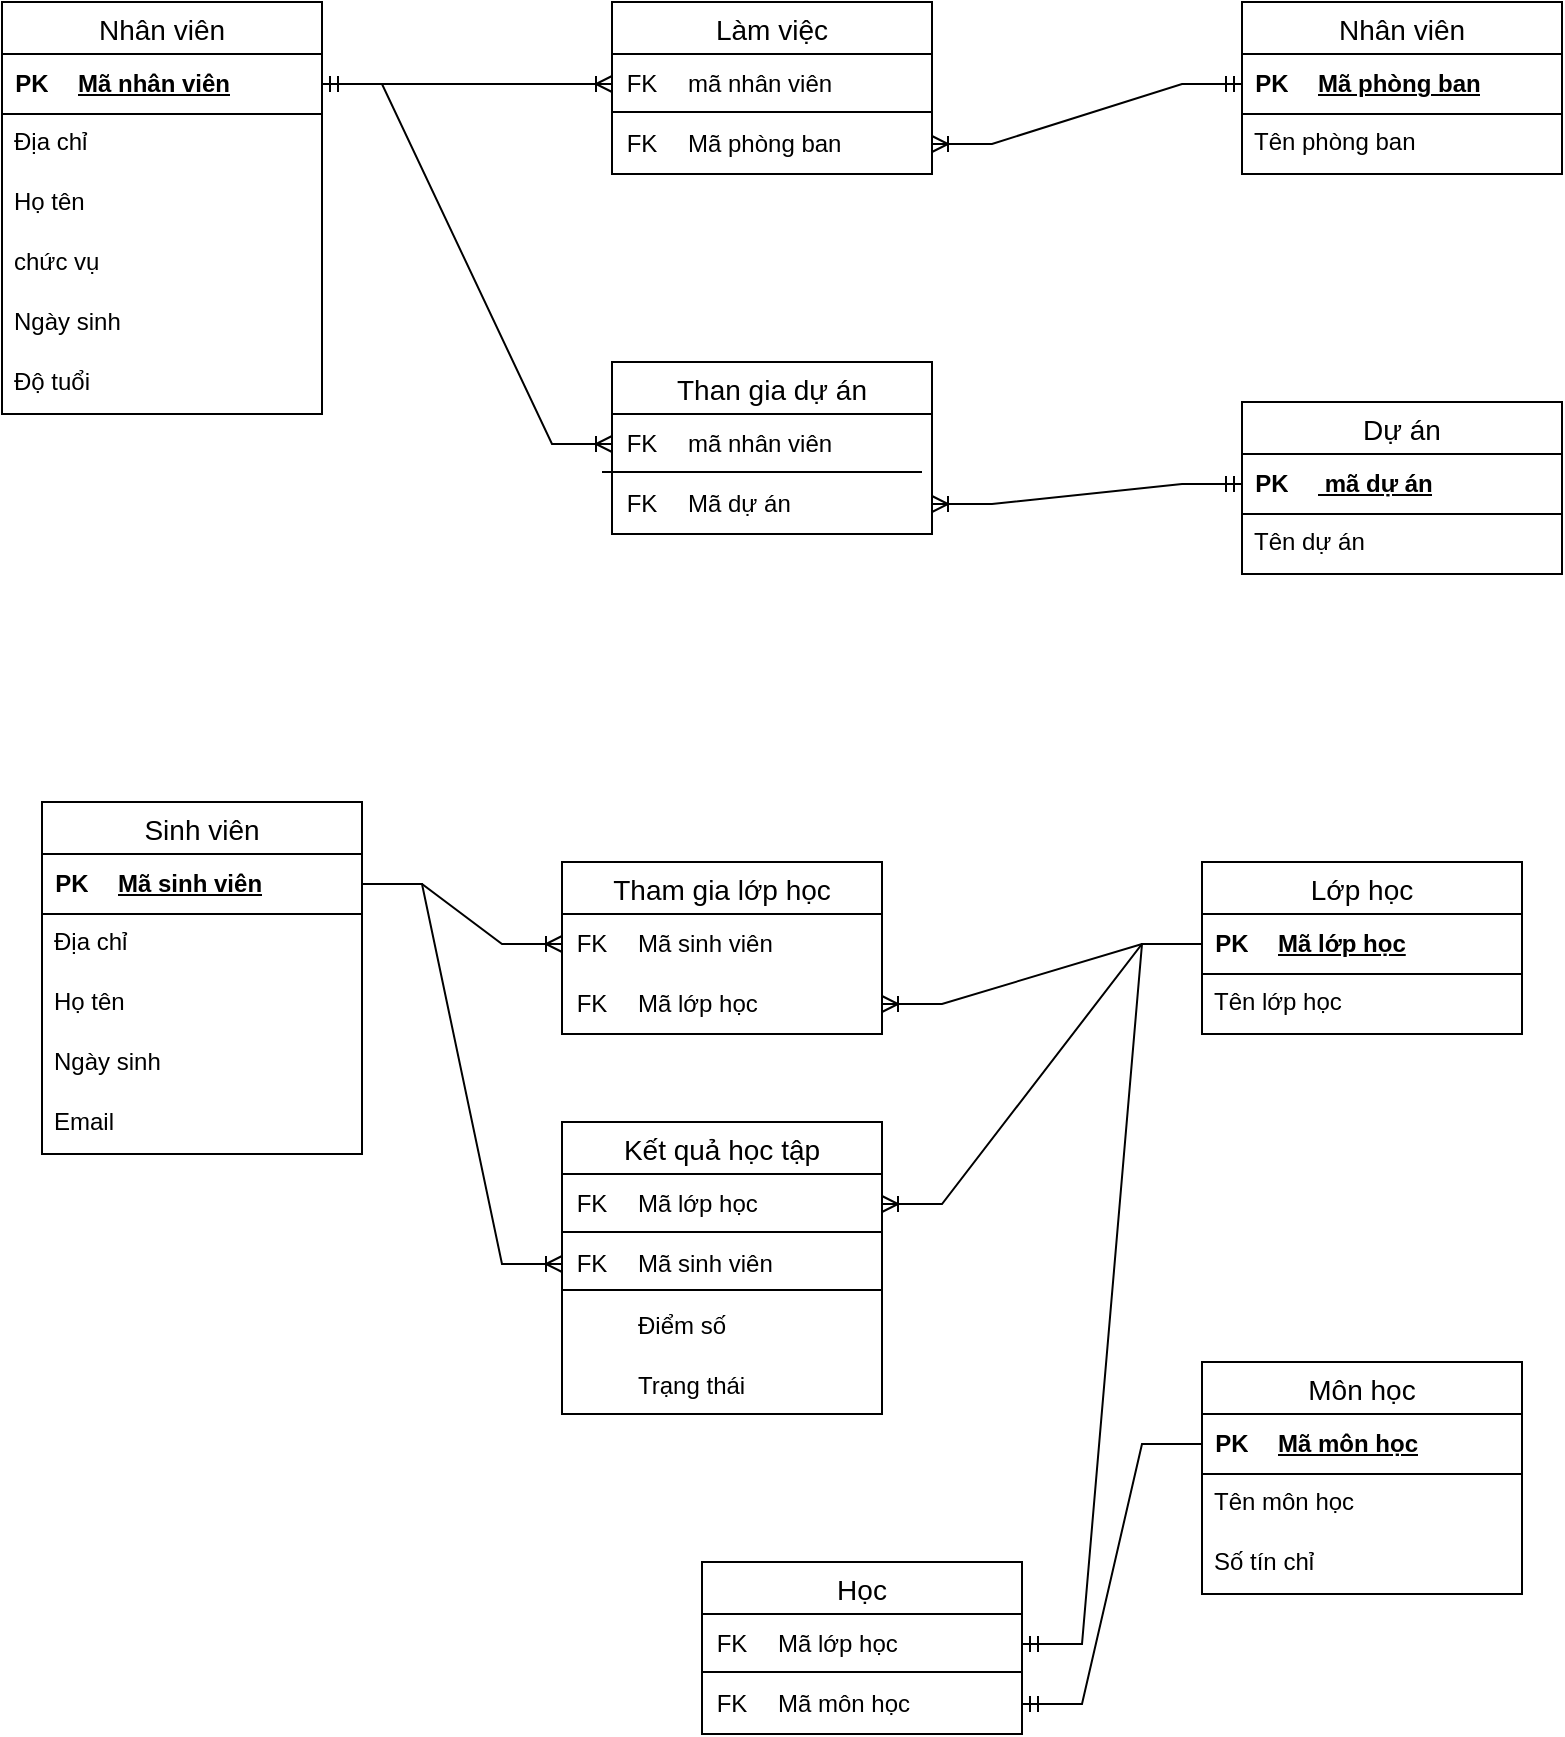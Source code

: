 <mxfile version="24.7.8">
  <diagram id="R2lEEEUBdFMjLlhIrx00" name="Page-1">
    <mxGraphModel dx="1032" dy="1187" grid="1" gridSize="10" guides="1" tooltips="1" connect="1" arrows="1" fold="1" page="1" pageScale="1" pageWidth="850" pageHeight="1100" math="0" shadow="0" extFonts="Permanent Marker^https://fonts.googleapis.com/css?family=Permanent+Marker">
      <root>
        <mxCell id="0" />
        <mxCell id="1" parent="0" />
        <mxCell id="JlwDSSHdYBfBLJsLvJ8Z-68" value="Nhân viên" style="swimlane;fontStyle=0;childLayout=stackLayout;horizontal=1;startSize=26;horizontalStack=0;resizeParent=1;resizeParentMax=0;resizeLast=0;collapsible=1;marginBottom=0;align=center;fontSize=14;" vertex="1" parent="1">
          <mxGeometry x="40" y="40" width="160" height="206" as="geometry" />
        </mxCell>
        <mxCell id="JlwDSSHdYBfBLJsLvJ8Z-72" value="" style="shape=table;startSize=0;container=1;collapsible=1;childLayout=tableLayout;fixedRows=1;rowLines=0;fontStyle=0;align=center;resizeLast=1;strokeColor=none;fillColor=none;collapsible=0;" vertex="1" parent="JlwDSSHdYBfBLJsLvJ8Z-68">
          <mxGeometry y="26" width="160" height="30" as="geometry" />
        </mxCell>
        <mxCell id="JlwDSSHdYBfBLJsLvJ8Z-73" value="" style="shape=tableRow;horizontal=0;startSize=0;swimlaneHead=0;swimlaneBody=0;fillColor=none;collapsible=0;dropTarget=0;points=[[0,0.5],[1,0.5]];portConstraint=eastwest;top=0;left=0;right=0;bottom=1;" vertex="1" parent="JlwDSSHdYBfBLJsLvJ8Z-72">
          <mxGeometry width="160" height="30" as="geometry" />
        </mxCell>
        <mxCell id="JlwDSSHdYBfBLJsLvJ8Z-74" value="PK" style="shape=partialRectangle;connectable=0;fillColor=none;top=0;left=0;bottom=0;right=0;fontStyle=1;overflow=hidden;whiteSpace=wrap;html=1;" vertex="1" parent="JlwDSSHdYBfBLJsLvJ8Z-73">
          <mxGeometry width="30" height="30" as="geometry">
            <mxRectangle width="30" height="30" as="alternateBounds" />
          </mxGeometry>
        </mxCell>
        <mxCell id="JlwDSSHdYBfBLJsLvJ8Z-75" value="Mã nhân viên" style="shape=partialRectangle;connectable=0;fillColor=none;top=0;left=0;bottom=0;right=0;align=left;spacingLeft=6;fontStyle=5;overflow=hidden;whiteSpace=wrap;html=1;" vertex="1" parent="JlwDSSHdYBfBLJsLvJ8Z-73">
          <mxGeometry x="30" width="130" height="30" as="geometry">
            <mxRectangle width="130" height="30" as="alternateBounds" />
          </mxGeometry>
        </mxCell>
        <mxCell id="JlwDSSHdYBfBLJsLvJ8Z-69" value="Địa chỉ" style="text;strokeColor=none;fillColor=none;spacingLeft=4;spacingRight=4;overflow=hidden;rotatable=0;points=[[0,0.5],[1,0.5]];portConstraint=eastwest;fontSize=12;whiteSpace=wrap;html=1;" vertex="1" parent="JlwDSSHdYBfBLJsLvJ8Z-68">
          <mxGeometry y="56" width="160" height="30" as="geometry" />
        </mxCell>
        <mxCell id="JlwDSSHdYBfBLJsLvJ8Z-71" value="Họ tên" style="text;strokeColor=none;fillColor=none;spacingLeft=4;spacingRight=4;overflow=hidden;rotatable=0;points=[[0,0.5],[1,0.5]];portConstraint=eastwest;fontSize=12;whiteSpace=wrap;html=1;" vertex="1" parent="JlwDSSHdYBfBLJsLvJ8Z-68">
          <mxGeometry y="86" width="160" height="30" as="geometry" />
        </mxCell>
        <mxCell id="JlwDSSHdYBfBLJsLvJ8Z-76" value="chức vụ" style="text;strokeColor=none;fillColor=none;spacingLeft=4;spacingRight=4;overflow=hidden;rotatable=0;points=[[0,0.5],[1,0.5]];portConstraint=eastwest;fontSize=12;whiteSpace=wrap;html=1;" vertex="1" parent="JlwDSSHdYBfBLJsLvJ8Z-68">
          <mxGeometry y="116" width="160" height="30" as="geometry" />
        </mxCell>
        <mxCell id="JlwDSSHdYBfBLJsLvJ8Z-77" value="Ngày sinh" style="text;strokeColor=none;fillColor=none;spacingLeft=4;spacingRight=4;overflow=hidden;rotatable=0;points=[[0,0.5],[1,0.5]];portConstraint=eastwest;fontSize=12;whiteSpace=wrap;html=1;" vertex="1" parent="JlwDSSHdYBfBLJsLvJ8Z-68">
          <mxGeometry y="146" width="160" height="30" as="geometry" />
        </mxCell>
        <mxCell id="JlwDSSHdYBfBLJsLvJ8Z-78" value="Độ tuổi" style="text;strokeColor=none;fillColor=none;spacingLeft=4;spacingRight=4;overflow=hidden;rotatable=0;points=[[0,0.5],[1,0.5]];portConstraint=eastwest;fontSize=12;whiteSpace=wrap;html=1;" vertex="1" parent="JlwDSSHdYBfBLJsLvJ8Z-68">
          <mxGeometry y="176" width="160" height="30" as="geometry" />
        </mxCell>
        <mxCell id="JlwDSSHdYBfBLJsLvJ8Z-79" value="Làm việc" style="swimlane;fontStyle=0;childLayout=stackLayout;horizontal=1;startSize=26;horizontalStack=0;resizeParent=1;resizeParentMax=0;resizeLast=0;collapsible=1;marginBottom=0;align=center;fontSize=14;" vertex="1" parent="1">
          <mxGeometry x="345" y="40" width="160" height="86" as="geometry" />
        </mxCell>
        <mxCell id="JlwDSSHdYBfBLJsLvJ8Z-83" value="" style="shape=table;startSize=0;container=1;collapsible=1;childLayout=tableLayout;fixedRows=1;rowLines=0;fontStyle=0;align=center;resizeLast=1;strokeColor=none;fillColor=none;collapsible=0;" vertex="1" parent="JlwDSSHdYBfBLJsLvJ8Z-79">
          <mxGeometry y="26" width="160" height="30" as="geometry" />
        </mxCell>
        <mxCell id="JlwDSSHdYBfBLJsLvJ8Z-84" value="" style="shape=tableRow;horizontal=0;startSize=0;swimlaneHead=0;swimlaneBody=0;fillColor=none;collapsible=0;dropTarget=0;points=[[0,0.5],[1,0.5]];portConstraint=eastwest;top=0;left=0;right=0;bottom=0;" vertex="1" parent="JlwDSSHdYBfBLJsLvJ8Z-83">
          <mxGeometry width="160" height="30" as="geometry" />
        </mxCell>
        <mxCell id="JlwDSSHdYBfBLJsLvJ8Z-85" value="FK" style="shape=partialRectangle;connectable=0;fillColor=none;top=0;left=0;bottom=0;right=0;fontStyle=0;overflow=hidden;whiteSpace=wrap;html=1;" vertex="1" parent="JlwDSSHdYBfBLJsLvJ8Z-84">
          <mxGeometry width="30" height="30" as="geometry">
            <mxRectangle width="30" height="30" as="alternateBounds" />
          </mxGeometry>
        </mxCell>
        <mxCell id="JlwDSSHdYBfBLJsLvJ8Z-86" value="mã nhân viên" style="shape=partialRectangle;connectable=0;fillColor=none;top=0;left=0;bottom=0;right=0;align=left;spacingLeft=6;fontStyle=0;overflow=hidden;whiteSpace=wrap;html=1;" vertex="1" parent="JlwDSSHdYBfBLJsLvJ8Z-84">
          <mxGeometry x="30" width="130" height="30" as="geometry">
            <mxRectangle width="130" height="30" as="alternateBounds" />
          </mxGeometry>
        </mxCell>
        <mxCell id="JlwDSSHdYBfBLJsLvJ8Z-201" value="" style="endArrow=none;html=1;rounded=0;" edge="1" parent="JlwDSSHdYBfBLJsLvJ8Z-79">
          <mxGeometry relative="1" as="geometry">
            <mxPoint y="55" as="sourcePoint" />
            <mxPoint x="160" y="55" as="targetPoint" />
          </mxGeometry>
        </mxCell>
        <mxCell id="JlwDSSHdYBfBLJsLvJ8Z-87" value="" style="shape=table;startSize=0;container=1;collapsible=1;childLayout=tableLayout;fixedRows=1;rowLines=0;fontStyle=0;align=center;resizeLast=1;strokeColor=none;fillColor=none;collapsible=0;" vertex="1" parent="JlwDSSHdYBfBLJsLvJ8Z-79">
          <mxGeometry y="56" width="160" height="30" as="geometry" />
        </mxCell>
        <mxCell id="JlwDSSHdYBfBLJsLvJ8Z-88" value="" style="shape=tableRow;horizontal=0;startSize=0;swimlaneHead=0;swimlaneBody=0;fillColor=none;collapsible=0;dropTarget=0;points=[[0,0.5],[1,0.5]];portConstraint=eastwest;top=0;left=0;right=0;bottom=0;" vertex="1" parent="JlwDSSHdYBfBLJsLvJ8Z-87">
          <mxGeometry width="160" height="30" as="geometry" />
        </mxCell>
        <mxCell id="JlwDSSHdYBfBLJsLvJ8Z-89" value="FK" style="shape=partialRectangle;connectable=0;fillColor=none;top=0;left=0;bottom=0;right=0;fontStyle=0;overflow=hidden;whiteSpace=wrap;html=1;" vertex="1" parent="JlwDSSHdYBfBLJsLvJ8Z-88">
          <mxGeometry width="30" height="30" as="geometry">
            <mxRectangle width="30" height="30" as="alternateBounds" />
          </mxGeometry>
        </mxCell>
        <mxCell id="JlwDSSHdYBfBLJsLvJ8Z-90" value="Mã phòng ban" style="shape=partialRectangle;connectable=0;fillColor=none;top=0;left=0;bottom=0;right=0;align=left;spacingLeft=6;fontStyle=0;overflow=hidden;whiteSpace=wrap;html=1;" vertex="1" parent="JlwDSSHdYBfBLJsLvJ8Z-88">
          <mxGeometry x="30" width="130" height="30" as="geometry">
            <mxRectangle width="130" height="30" as="alternateBounds" />
          </mxGeometry>
        </mxCell>
        <mxCell id="JlwDSSHdYBfBLJsLvJ8Z-91" value="Nhân viên" style="swimlane;fontStyle=0;childLayout=stackLayout;horizontal=1;startSize=26;horizontalStack=0;resizeParent=1;resizeParentMax=0;resizeLast=0;collapsible=1;marginBottom=0;align=center;fontSize=14;" vertex="1" parent="1">
          <mxGeometry x="660" y="40" width="160" height="86" as="geometry" />
        </mxCell>
        <mxCell id="JlwDSSHdYBfBLJsLvJ8Z-92" value="" style="shape=table;startSize=0;container=1;collapsible=1;childLayout=tableLayout;fixedRows=1;rowLines=0;fontStyle=0;align=center;resizeLast=1;strokeColor=none;fillColor=none;collapsible=0;" vertex="1" parent="JlwDSSHdYBfBLJsLvJ8Z-91">
          <mxGeometry y="26" width="160" height="30" as="geometry" />
        </mxCell>
        <mxCell id="JlwDSSHdYBfBLJsLvJ8Z-93" value="" style="shape=tableRow;horizontal=0;startSize=0;swimlaneHead=0;swimlaneBody=0;fillColor=none;collapsible=0;dropTarget=0;points=[[0,0.5],[1,0.5]];portConstraint=eastwest;top=0;left=0;right=0;bottom=1;" vertex="1" parent="JlwDSSHdYBfBLJsLvJ8Z-92">
          <mxGeometry width="160" height="30" as="geometry" />
        </mxCell>
        <mxCell id="JlwDSSHdYBfBLJsLvJ8Z-94" value="PK" style="shape=partialRectangle;connectable=0;fillColor=none;top=0;left=0;bottom=0;right=0;fontStyle=1;overflow=hidden;whiteSpace=wrap;html=1;" vertex="1" parent="JlwDSSHdYBfBLJsLvJ8Z-93">
          <mxGeometry width="30" height="30" as="geometry">
            <mxRectangle width="30" height="30" as="alternateBounds" />
          </mxGeometry>
        </mxCell>
        <mxCell id="JlwDSSHdYBfBLJsLvJ8Z-95" value="Mã phòng ban" style="shape=partialRectangle;connectable=0;fillColor=none;top=0;left=0;bottom=0;right=0;align=left;spacingLeft=6;fontStyle=5;overflow=hidden;whiteSpace=wrap;html=1;" vertex="1" parent="JlwDSSHdYBfBLJsLvJ8Z-93">
          <mxGeometry x="30" width="130" height="30" as="geometry">
            <mxRectangle width="130" height="30" as="alternateBounds" />
          </mxGeometry>
        </mxCell>
        <mxCell id="JlwDSSHdYBfBLJsLvJ8Z-96" value="Tên phòng ban" style="text;strokeColor=none;fillColor=none;spacingLeft=4;spacingRight=4;overflow=hidden;rotatable=0;points=[[0,0.5],[1,0.5]];portConstraint=eastwest;fontSize=12;whiteSpace=wrap;html=1;" vertex="1" parent="JlwDSSHdYBfBLJsLvJ8Z-91">
          <mxGeometry y="56" width="160" height="30" as="geometry" />
        </mxCell>
        <mxCell id="JlwDSSHdYBfBLJsLvJ8Z-101" value="Dự án" style="swimlane;fontStyle=0;childLayout=stackLayout;horizontal=1;startSize=26;horizontalStack=0;resizeParent=1;resizeParentMax=0;resizeLast=0;collapsible=1;marginBottom=0;align=center;fontSize=14;" vertex="1" parent="1">
          <mxGeometry x="660" y="240" width="160" height="86" as="geometry" />
        </mxCell>
        <mxCell id="JlwDSSHdYBfBLJsLvJ8Z-102" value="" style="shape=table;startSize=0;container=1;collapsible=1;childLayout=tableLayout;fixedRows=1;rowLines=0;fontStyle=0;align=center;resizeLast=1;strokeColor=none;fillColor=none;collapsible=0;" vertex="1" parent="JlwDSSHdYBfBLJsLvJ8Z-101">
          <mxGeometry y="26" width="160" height="30" as="geometry" />
        </mxCell>
        <mxCell id="JlwDSSHdYBfBLJsLvJ8Z-103" value="" style="shape=tableRow;horizontal=0;startSize=0;swimlaneHead=0;swimlaneBody=0;fillColor=none;collapsible=0;dropTarget=0;points=[[0,0.5],[1,0.5]];portConstraint=eastwest;top=0;left=0;right=0;bottom=1;" vertex="1" parent="JlwDSSHdYBfBLJsLvJ8Z-102">
          <mxGeometry width="160" height="30" as="geometry" />
        </mxCell>
        <mxCell id="JlwDSSHdYBfBLJsLvJ8Z-104" value="PK" style="shape=partialRectangle;connectable=0;fillColor=none;top=0;left=0;bottom=0;right=0;fontStyle=1;overflow=hidden;whiteSpace=wrap;html=1;" vertex="1" parent="JlwDSSHdYBfBLJsLvJ8Z-103">
          <mxGeometry width="30" height="30" as="geometry">
            <mxRectangle width="30" height="30" as="alternateBounds" />
          </mxGeometry>
        </mxCell>
        <mxCell id="JlwDSSHdYBfBLJsLvJ8Z-105" value="&amp;nbsp;mã dự án" style="shape=partialRectangle;connectable=0;fillColor=none;top=0;left=0;bottom=0;right=0;align=left;spacingLeft=6;fontStyle=5;overflow=hidden;whiteSpace=wrap;html=1;" vertex="1" parent="JlwDSSHdYBfBLJsLvJ8Z-103">
          <mxGeometry x="30" width="130" height="30" as="geometry">
            <mxRectangle width="130" height="30" as="alternateBounds" />
          </mxGeometry>
        </mxCell>
        <mxCell id="JlwDSSHdYBfBLJsLvJ8Z-106" value="Tên dự án" style="text;strokeColor=none;fillColor=none;spacingLeft=4;spacingRight=4;overflow=hidden;rotatable=0;points=[[0,0.5],[1,0.5]];portConstraint=eastwest;fontSize=12;whiteSpace=wrap;html=1;" vertex="1" parent="JlwDSSHdYBfBLJsLvJ8Z-101">
          <mxGeometry y="56" width="160" height="30" as="geometry" />
        </mxCell>
        <mxCell id="JlwDSSHdYBfBLJsLvJ8Z-121" value="Than gia dự án" style="swimlane;fontStyle=0;childLayout=stackLayout;horizontal=1;startSize=26;horizontalStack=0;resizeParent=1;resizeParentMax=0;resizeLast=0;collapsible=1;marginBottom=0;align=center;fontSize=14;" vertex="1" parent="1">
          <mxGeometry x="345" y="220" width="160" height="86" as="geometry" />
        </mxCell>
        <mxCell id="JlwDSSHdYBfBLJsLvJ8Z-122" value="" style="shape=table;startSize=0;container=1;collapsible=1;childLayout=tableLayout;fixedRows=1;rowLines=0;fontStyle=0;align=center;resizeLast=1;strokeColor=none;fillColor=none;collapsible=0;" vertex="1" parent="JlwDSSHdYBfBLJsLvJ8Z-121">
          <mxGeometry y="26" width="160" height="30" as="geometry" />
        </mxCell>
        <mxCell id="JlwDSSHdYBfBLJsLvJ8Z-123" value="" style="shape=tableRow;horizontal=0;startSize=0;swimlaneHead=0;swimlaneBody=0;fillColor=none;collapsible=0;dropTarget=0;points=[[0,0.5],[1,0.5]];portConstraint=eastwest;top=0;left=0;right=0;bottom=0;" vertex="1" parent="JlwDSSHdYBfBLJsLvJ8Z-122">
          <mxGeometry width="160" height="30" as="geometry" />
        </mxCell>
        <mxCell id="JlwDSSHdYBfBLJsLvJ8Z-124" value="FK" style="shape=partialRectangle;connectable=0;fillColor=none;top=0;left=0;bottom=0;right=0;fontStyle=0;overflow=hidden;whiteSpace=wrap;html=1;" vertex="1" parent="JlwDSSHdYBfBLJsLvJ8Z-123">
          <mxGeometry width="30" height="30" as="geometry">
            <mxRectangle width="30" height="30" as="alternateBounds" />
          </mxGeometry>
        </mxCell>
        <mxCell id="JlwDSSHdYBfBLJsLvJ8Z-125" value="mã nhân viên" style="shape=partialRectangle;connectable=0;fillColor=none;top=0;left=0;bottom=0;right=0;align=left;spacingLeft=6;fontStyle=0;overflow=hidden;whiteSpace=wrap;html=1;" vertex="1" parent="JlwDSSHdYBfBLJsLvJ8Z-123">
          <mxGeometry x="30" width="130" height="30" as="geometry">
            <mxRectangle width="130" height="30" as="alternateBounds" />
          </mxGeometry>
        </mxCell>
        <mxCell id="JlwDSSHdYBfBLJsLvJ8Z-200" value="" style="endArrow=none;html=1;rounded=0;" edge="1" parent="JlwDSSHdYBfBLJsLvJ8Z-121">
          <mxGeometry relative="1" as="geometry">
            <mxPoint x="-5" y="55" as="sourcePoint" />
            <mxPoint x="155" y="55" as="targetPoint" />
          </mxGeometry>
        </mxCell>
        <mxCell id="JlwDSSHdYBfBLJsLvJ8Z-126" value="" style="shape=table;startSize=0;container=1;collapsible=1;childLayout=tableLayout;fixedRows=1;rowLines=0;fontStyle=0;align=center;resizeLast=1;strokeColor=none;fillColor=none;collapsible=0;" vertex="1" parent="JlwDSSHdYBfBLJsLvJ8Z-121">
          <mxGeometry y="56" width="160" height="30" as="geometry" />
        </mxCell>
        <mxCell id="JlwDSSHdYBfBLJsLvJ8Z-127" value="" style="shape=tableRow;horizontal=0;startSize=0;swimlaneHead=0;swimlaneBody=0;fillColor=none;collapsible=0;dropTarget=0;points=[[0,0.5],[1,0.5]];portConstraint=eastwest;top=0;left=0;right=0;bottom=0;" vertex="1" parent="JlwDSSHdYBfBLJsLvJ8Z-126">
          <mxGeometry width="160" height="30" as="geometry" />
        </mxCell>
        <mxCell id="JlwDSSHdYBfBLJsLvJ8Z-128" value="FK" style="shape=partialRectangle;connectable=0;fillColor=none;top=0;left=0;bottom=0;right=0;fontStyle=0;overflow=hidden;whiteSpace=wrap;html=1;" vertex="1" parent="JlwDSSHdYBfBLJsLvJ8Z-127">
          <mxGeometry width="30" height="30" as="geometry">
            <mxRectangle width="30" height="30" as="alternateBounds" />
          </mxGeometry>
        </mxCell>
        <mxCell id="JlwDSSHdYBfBLJsLvJ8Z-129" value="Mã dự án" style="shape=partialRectangle;connectable=0;fillColor=none;top=0;left=0;bottom=0;right=0;align=left;spacingLeft=6;fontStyle=0;overflow=hidden;whiteSpace=wrap;html=1;" vertex="1" parent="JlwDSSHdYBfBLJsLvJ8Z-127">
          <mxGeometry x="30" width="130" height="30" as="geometry">
            <mxRectangle width="130" height="30" as="alternateBounds" />
          </mxGeometry>
        </mxCell>
        <mxCell id="JlwDSSHdYBfBLJsLvJ8Z-134" value="Sinh viên" style="swimlane;fontStyle=0;childLayout=stackLayout;horizontal=1;startSize=26;horizontalStack=0;resizeParent=1;resizeParentMax=0;resizeLast=0;collapsible=1;marginBottom=0;align=center;fontSize=14;" vertex="1" parent="1">
          <mxGeometry x="60" y="440" width="160" height="176" as="geometry" />
        </mxCell>
        <mxCell id="JlwDSSHdYBfBLJsLvJ8Z-135" value="" style="shape=table;startSize=0;container=1;collapsible=1;childLayout=tableLayout;fixedRows=1;rowLines=0;fontStyle=0;align=center;resizeLast=1;strokeColor=none;fillColor=none;collapsible=0;" vertex="1" parent="JlwDSSHdYBfBLJsLvJ8Z-134">
          <mxGeometry y="26" width="160" height="30" as="geometry" />
        </mxCell>
        <mxCell id="JlwDSSHdYBfBLJsLvJ8Z-136" value="" style="shape=tableRow;horizontal=0;startSize=0;swimlaneHead=0;swimlaneBody=0;fillColor=none;collapsible=0;dropTarget=0;points=[[0,0.5],[1,0.5]];portConstraint=eastwest;top=0;left=0;right=0;bottom=1;" vertex="1" parent="JlwDSSHdYBfBLJsLvJ8Z-135">
          <mxGeometry width="160" height="30" as="geometry" />
        </mxCell>
        <mxCell id="JlwDSSHdYBfBLJsLvJ8Z-137" value="PK" style="shape=partialRectangle;connectable=0;fillColor=none;top=0;left=0;bottom=0;right=0;fontStyle=1;overflow=hidden;whiteSpace=wrap;html=1;" vertex="1" parent="JlwDSSHdYBfBLJsLvJ8Z-136">
          <mxGeometry width="30" height="30" as="geometry">
            <mxRectangle width="30" height="30" as="alternateBounds" />
          </mxGeometry>
        </mxCell>
        <mxCell id="JlwDSSHdYBfBLJsLvJ8Z-138" value="Mã sinh viên" style="shape=partialRectangle;connectable=0;fillColor=none;top=0;left=0;bottom=0;right=0;align=left;spacingLeft=6;fontStyle=5;overflow=hidden;whiteSpace=wrap;html=1;" vertex="1" parent="JlwDSSHdYBfBLJsLvJ8Z-136">
          <mxGeometry x="30" width="130" height="30" as="geometry">
            <mxRectangle width="130" height="30" as="alternateBounds" />
          </mxGeometry>
        </mxCell>
        <mxCell id="JlwDSSHdYBfBLJsLvJ8Z-139" value="Địa chỉ" style="text;strokeColor=none;fillColor=none;spacingLeft=4;spacingRight=4;overflow=hidden;rotatable=0;points=[[0,0.5],[1,0.5]];portConstraint=eastwest;fontSize=12;whiteSpace=wrap;html=1;" vertex="1" parent="JlwDSSHdYBfBLJsLvJ8Z-134">
          <mxGeometry y="56" width="160" height="30" as="geometry" />
        </mxCell>
        <mxCell id="JlwDSSHdYBfBLJsLvJ8Z-140" value="Họ tên" style="text;strokeColor=none;fillColor=none;spacingLeft=4;spacingRight=4;overflow=hidden;rotatable=0;points=[[0,0.5],[1,0.5]];portConstraint=eastwest;fontSize=12;whiteSpace=wrap;html=1;" vertex="1" parent="JlwDSSHdYBfBLJsLvJ8Z-134">
          <mxGeometry y="86" width="160" height="30" as="geometry" />
        </mxCell>
        <mxCell id="JlwDSSHdYBfBLJsLvJ8Z-142" value="Ngày sinh" style="text;strokeColor=none;fillColor=none;spacingLeft=4;spacingRight=4;overflow=hidden;rotatable=0;points=[[0,0.5],[1,0.5]];portConstraint=eastwest;fontSize=12;whiteSpace=wrap;html=1;" vertex="1" parent="JlwDSSHdYBfBLJsLvJ8Z-134">
          <mxGeometry y="116" width="160" height="30" as="geometry" />
        </mxCell>
        <mxCell id="JlwDSSHdYBfBLJsLvJ8Z-143" value="Email" style="text;strokeColor=none;fillColor=none;spacingLeft=4;spacingRight=4;overflow=hidden;rotatable=0;points=[[0,0.5],[1,0.5]];portConstraint=eastwest;fontSize=12;whiteSpace=wrap;html=1;" vertex="1" parent="JlwDSSHdYBfBLJsLvJ8Z-134">
          <mxGeometry y="146" width="160" height="30" as="geometry" />
        </mxCell>
        <mxCell id="JlwDSSHdYBfBLJsLvJ8Z-144" value="Tham gia lớp học" style="swimlane;fontStyle=0;childLayout=stackLayout;horizontal=1;startSize=26;horizontalStack=0;resizeParent=1;resizeParentMax=0;resizeLast=0;collapsible=1;marginBottom=0;align=center;fontSize=14;" vertex="1" parent="1">
          <mxGeometry x="320" y="470" width="160" height="86" as="geometry" />
        </mxCell>
        <mxCell id="JlwDSSHdYBfBLJsLvJ8Z-145" value="" style="shape=table;startSize=0;container=1;collapsible=1;childLayout=tableLayout;fixedRows=1;rowLines=0;fontStyle=0;align=center;resizeLast=1;strokeColor=none;fillColor=none;collapsible=0;" vertex="1" parent="JlwDSSHdYBfBLJsLvJ8Z-144">
          <mxGeometry y="26" width="160" height="30" as="geometry" />
        </mxCell>
        <mxCell id="JlwDSSHdYBfBLJsLvJ8Z-146" value="" style="shape=tableRow;horizontal=0;startSize=0;swimlaneHead=0;swimlaneBody=0;fillColor=none;collapsible=0;dropTarget=0;points=[[0,0.5],[1,0.5]];portConstraint=eastwest;top=0;left=0;right=0;bottom=0;" vertex="1" parent="JlwDSSHdYBfBLJsLvJ8Z-145">
          <mxGeometry width="160" height="30" as="geometry" />
        </mxCell>
        <mxCell id="JlwDSSHdYBfBLJsLvJ8Z-147" value="FK" style="shape=partialRectangle;connectable=0;fillColor=none;top=0;left=0;bottom=0;right=0;fontStyle=0;overflow=hidden;whiteSpace=wrap;html=1;" vertex="1" parent="JlwDSSHdYBfBLJsLvJ8Z-146">
          <mxGeometry width="30" height="30" as="geometry">
            <mxRectangle width="30" height="30" as="alternateBounds" />
          </mxGeometry>
        </mxCell>
        <mxCell id="JlwDSSHdYBfBLJsLvJ8Z-148" value="Mã sinh viên" style="shape=partialRectangle;connectable=0;fillColor=none;top=0;left=0;bottom=0;right=0;align=left;spacingLeft=6;fontStyle=0;overflow=hidden;whiteSpace=wrap;html=1;" vertex="1" parent="JlwDSSHdYBfBLJsLvJ8Z-146">
          <mxGeometry x="30" width="130" height="30" as="geometry">
            <mxRectangle width="130" height="30" as="alternateBounds" />
          </mxGeometry>
        </mxCell>
        <mxCell id="JlwDSSHdYBfBLJsLvJ8Z-149" value="" style="shape=table;startSize=0;container=1;collapsible=1;childLayout=tableLayout;fixedRows=1;rowLines=0;fontStyle=0;align=center;resizeLast=1;strokeColor=none;fillColor=none;collapsible=0;" vertex="1" parent="JlwDSSHdYBfBLJsLvJ8Z-144">
          <mxGeometry y="56" width="160" height="30" as="geometry" />
        </mxCell>
        <mxCell id="JlwDSSHdYBfBLJsLvJ8Z-150" value="" style="shape=tableRow;horizontal=0;startSize=0;swimlaneHead=0;swimlaneBody=0;fillColor=none;collapsible=0;dropTarget=0;points=[[0,0.5],[1,0.5]];portConstraint=eastwest;top=0;left=0;right=0;bottom=0;" vertex="1" parent="JlwDSSHdYBfBLJsLvJ8Z-149">
          <mxGeometry width="160" height="30" as="geometry" />
        </mxCell>
        <mxCell id="JlwDSSHdYBfBLJsLvJ8Z-151" value="FK" style="shape=partialRectangle;connectable=0;fillColor=none;top=0;left=0;bottom=0;right=0;fontStyle=0;overflow=hidden;whiteSpace=wrap;html=1;" vertex="1" parent="JlwDSSHdYBfBLJsLvJ8Z-150">
          <mxGeometry width="30" height="30" as="geometry">
            <mxRectangle width="30" height="30" as="alternateBounds" />
          </mxGeometry>
        </mxCell>
        <mxCell id="JlwDSSHdYBfBLJsLvJ8Z-152" value="Mã lớp học" style="shape=partialRectangle;connectable=0;fillColor=none;top=0;left=0;bottom=0;right=0;align=left;spacingLeft=6;fontStyle=0;overflow=hidden;whiteSpace=wrap;html=1;" vertex="1" parent="JlwDSSHdYBfBLJsLvJ8Z-150">
          <mxGeometry x="30" width="130" height="30" as="geometry">
            <mxRectangle width="130" height="30" as="alternateBounds" />
          </mxGeometry>
        </mxCell>
        <mxCell id="JlwDSSHdYBfBLJsLvJ8Z-153" value="Lớp học" style="swimlane;fontStyle=0;childLayout=stackLayout;horizontal=1;startSize=26;horizontalStack=0;resizeParent=1;resizeParentMax=0;resizeLast=0;collapsible=1;marginBottom=0;align=center;fontSize=14;" vertex="1" parent="1">
          <mxGeometry x="640" y="470" width="160" height="86" as="geometry" />
        </mxCell>
        <mxCell id="JlwDSSHdYBfBLJsLvJ8Z-154" value="" style="shape=table;startSize=0;container=1;collapsible=1;childLayout=tableLayout;fixedRows=1;rowLines=0;fontStyle=0;align=center;resizeLast=1;strokeColor=none;fillColor=none;collapsible=0;" vertex="1" parent="JlwDSSHdYBfBLJsLvJ8Z-153">
          <mxGeometry y="26" width="160" height="30" as="geometry" />
        </mxCell>
        <mxCell id="JlwDSSHdYBfBLJsLvJ8Z-155" value="" style="shape=tableRow;horizontal=0;startSize=0;swimlaneHead=0;swimlaneBody=0;fillColor=none;collapsible=0;dropTarget=0;points=[[0,0.5],[1,0.5]];portConstraint=eastwest;top=0;left=0;right=0;bottom=1;" vertex="1" parent="JlwDSSHdYBfBLJsLvJ8Z-154">
          <mxGeometry width="160" height="30" as="geometry" />
        </mxCell>
        <mxCell id="JlwDSSHdYBfBLJsLvJ8Z-156" value="PK" style="shape=partialRectangle;connectable=0;fillColor=none;top=0;left=0;bottom=0;right=0;fontStyle=1;overflow=hidden;whiteSpace=wrap;html=1;" vertex="1" parent="JlwDSSHdYBfBLJsLvJ8Z-155">
          <mxGeometry width="30" height="30" as="geometry">
            <mxRectangle width="30" height="30" as="alternateBounds" />
          </mxGeometry>
        </mxCell>
        <mxCell id="JlwDSSHdYBfBLJsLvJ8Z-157" value="Mã lớp học" style="shape=partialRectangle;connectable=0;fillColor=none;top=0;left=0;bottom=0;right=0;align=left;spacingLeft=6;fontStyle=5;overflow=hidden;whiteSpace=wrap;html=1;" vertex="1" parent="JlwDSSHdYBfBLJsLvJ8Z-155">
          <mxGeometry x="30" width="130" height="30" as="geometry">
            <mxRectangle width="130" height="30" as="alternateBounds" />
          </mxGeometry>
        </mxCell>
        <mxCell id="JlwDSSHdYBfBLJsLvJ8Z-158" value="Tên lớp học" style="text;strokeColor=none;fillColor=none;spacingLeft=4;spacingRight=4;overflow=hidden;rotatable=0;points=[[0,0.5],[1,0.5]];portConstraint=eastwest;fontSize=12;whiteSpace=wrap;html=1;" vertex="1" parent="JlwDSSHdYBfBLJsLvJ8Z-153">
          <mxGeometry y="56" width="160" height="30" as="geometry" />
        </mxCell>
        <mxCell id="JlwDSSHdYBfBLJsLvJ8Z-159" value="Môn học" style="swimlane;fontStyle=0;childLayout=stackLayout;horizontal=1;startSize=26;horizontalStack=0;resizeParent=1;resizeParentMax=0;resizeLast=0;collapsible=1;marginBottom=0;align=center;fontSize=14;" vertex="1" parent="1">
          <mxGeometry x="640" y="720" width="160" height="116" as="geometry" />
        </mxCell>
        <mxCell id="JlwDSSHdYBfBLJsLvJ8Z-160" value="" style="shape=table;startSize=0;container=1;collapsible=1;childLayout=tableLayout;fixedRows=1;rowLines=0;fontStyle=0;align=center;resizeLast=1;strokeColor=none;fillColor=none;collapsible=0;" vertex="1" parent="JlwDSSHdYBfBLJsLvJ8Z-159">
          <mxGeometry y="26" width="160" height="30" as="geometry" />
        </mxCell>
        <mxCell id="JlwDSSHdYBfBLJsLvJ8Z-161" value="" style="shape=tableRow;horizontal=0;startSize=0;swimlaneHead=0;swimlaneBody=0;fillColor=none;collapsible=0;dropTarget=0;points=[[0,0.5],[1,0.5]];portConstraint=eastwest;top=0;left=0;right=0;bottom=1;" vertex="1" parent="JlwDSSHdYBfBLJsLvJ8Z-160">
          <mxGeometry width="160" height="30" as="geometry" />
        </mxCell>
        <mxCell id="JlwDSSHdYBfBLJsLvJ8Z-162" value="PK" style="shape=partialRectangle;connectable=0;fillColor=none;top=0;left=0;bottom=0;right=0;fontStyle=1;overflow=hidden;whiteSpace=wrap;html=1;" vertex="1" parent="JlwDSSHdYBfBLJsLvJ8Z-161">
          <mxGeometry width="30" height="30" as="geometry">
            <mxRectangle width="30" height="30" as="alternateBounds" />
          </mxGeometry>
        </mxCell>
        <mxCell id="JlwDSSHdYBfBLJsLvJ8Z-163" value="Mã môn học" style="shape=partialRectangle;connectable=0;fillColor=none;top=0;left=0;bottom=0;right=0;align=left;spacingLeft=6;fontStyle=5;overflow=hidden;whiteSpace=wrap;html=1;" vertex="1" parent="JlwDSSHdYBfBLJsLvJ8Z-161">
          <mxGeometry x="30" width="130" height="30" as="geometry">
            <mxRectangle width="130" height="30" as="alternateBounds" />
          </mxGeometry>
        </mxCell>
        <mxCell id="JlwDSSHdYBfBLJsLvJ8Z-164" value="Tên môn học" style="text;strokeColor=none;fillColor=none;spacingLeft=4;spacingRight=4;overflow=hidden;rotatable=0;points=[[0,0.5],[1,0.5]];portConstraint=eastwest;fontSize=12;whiteSpace=wrap;html=1;" vertex="1" parent="JlwDSSHdYBfBLJsLvJ8Z-159">
          <mxGeometry y="56" width="160" height="30" as="geometry" />
        </mxCell>
        <mxCell id="JlwDSSHdYBfBLJsLvJ8Z-174" value="Số tín chỉ" style="text;strokeColor=none;fillColor=none;spacingLeft=4;spacingRight=4;overflow=hidden;rotatable=0;points=[[0,0.5],[1,0.5]];portConstraint=eastwest;fontSize=12;whiteSpace=wrap;html=1;" vertex="1" parent="JlwDSSHdYBfBLJsLvJ8Z-159">
          <mxGeometry y="86" width="160" height="30" as="geometry" />
        </mxCell>
        <mxCell id="JlwDSSHdYBfBLJsLvJ8Z-165" value="Học" style="swimlane;fontStyle=0;childLayout=stackLayout;horizontal=1;startSize=26;horizontalStack=0;resizeParent=1;resizeParentMax=0;resizeLast=0;collapsible=1;marginBottom=0;align=center;fontSize=14;" vertex="1" parent="1">
          <mxGeometry x="390" y="820" width="160" height="86" as="geometry" />
        </mxCell>
        <mxCell id="JlwDSSHdYBfBLJsLvJ8Z-166" value="" style="shape=table;startSize=0;container=1;collapsible=1;childLayout=tableLayout;fixedRows=1;rowLines=0;fontStyle=0;align=center;resizeLast=1;strokeColor=none;fillColor=none;collapsible=0;" vertex="1" parent="JlwDSSHdYBfBLJsLvJ8Z-165">
          <mxGeometry y="26" width="160" height="30" as="geometry" />
        </mxCell>
        <mxCell id="JlwDSSHdYBfBLJsLvJ8Z-167" value="" style="shape=tableRow;horizontal=0;startSize=0;swimlaneHead=0;swimlaneBody=0;fillColor=none;collapsible=0;dropTarget=0;points=[[0,0.5],[1,0.5]];portConstraint=eastwest;top=0;left=0;right=0;bottom=0;" vertex="1" parent="JlwDSSHdYBfBLJsLvJ8Z-166">
          <mxGeometry width="160" height="30" as="geometry" />
        </mxCell>
        <mxCell id="JlwDSSHdYBfBLJsLvJ8Z-168" value="FK" style="shape=partialRectangle;connectable=0;fillColor=none;top=0;left=0;bottom=0;right=0;fontStyle=0;overflow=hidden;whiteSpace=wrap;html=1;" vertex="1" parent="JlwDSSHdYBfBLJsLvJ8Z-167">
          <mxGeometry width="30" height="30" as="geometry">
            <mxRectangle width="30" height="30" as="alternateBounds" />
          </mxGeometry>
        </mxCell>
        <mxCell id="JlwDSSHdYBfBLJsLvJ8Z-169" value="Mã lớp học" style="shape=partialRectangle;connectable=0;fillColor=none;top=0;left=0;bottom=0;right=0;align=left;spacingLeft=6;fontStyle=0;overflow=hidden;whiteSpace=wrap;html=1;" vertex="1" parent="JlwDSSHdYBfBLJsLvJ8Z-167">
          <mxGeometry x="30" width="130" height="30" as="geometry">
            <mxRectangle width="130" height="30" as="alternateBounds" />
          </mxGeometry>
        </mxCell>
        <mxCell id="JlwDSSHdYBfBLJsLvJ8Z-202" value="" style="endArrow=none;html=1;rounded=0;" edge="1" parent="JlwDSSHdYBfBLJsLvJ8Z-165">
          <mxGeometry relative="1" as="geometry">
            <mxPoint y="55" as="sourcePoint" />
            <mxPoint x="160" y="55" as="targetPoint" />
          </mxGeometry>
        </mxCell>
        <mxCell id="JlwDSSHdYBfBLJsLvJ8Z-170" value="" style="shape=table;startSize=0;container=1;collapsible=1;childLayout=tableLayout;fixedRows=1;rowLines=0;fontStyle=0;align=center;resizeLast=1;strokeColor=none;fillColor=none;collapsible=0;" vertex="1" parent="JlwDSSHdYBfBLJsLvJ8Z-165">
          <mxGeometry y="56" width="160" height="30" as="geometry" />
        </mxCell>
        <mxCell id="JlwDSSHdYBfBLJsLvJ8Z-171" value="" style="shape=tableRow;horizontal=0;startSize=0;swimlaneHead=0;swimlaneBody=0;fillColor=none;collapsible=0;dropTarget=0;points=[[0,0.5],[1,0.5]];portConstraint=eastwest;top=0;left=0;right=0;bottom=0;" vertex="1" parent="JlwDSSHdYBfBLJsLvJ8Z-170">
          <mxGeometry width="160" height="30" as="geometry" />
        </mxCell>
        <mxCell id="JlwDSSHdYBfBLJsLvJ8Z-172" value="FK" style="shape=partialRectangle;connectable=0;fillColor=none;top=0;left=0;bottom=0;right=0;fontStyle=0;overflow=hidden;whiteSpace=wrap;html=1;" vertex="1" parent="JlwDSSHdYBfBLJsLvJ8Z-171">
          <mxGeometry width="30" height="30" as="geometry">
            <mxRectangle width="30" height="30" as="alternateBounds" />
          </mxGeometry>
        </mxCell>
        <mxCell id="JlwDSSHdYBfBLJsLvJ8Z-173" value="Mã môn học" style="shape=partialRectangle;connectable=0;fillColor=none;top=0;left=0;bottom=0;right=0;align=left;spacingLeft=6;fontStyle=0;overflow=hidden;whiteSpace=wrap;html=1;" vertex="1" parent="JlwDSSHdYBfBLJsLvJ8Z-171">
          <mxGeometry x="30" width="130" height="30" as="geometry">
            <mxRectangle width="130" height="30" as="alternateBounds" />
          </mxGeometry>
        </mxCell>
        <mxCell id="JlwDSSHdYBfBLJsLvJ8Z-175" value="Kết quả học tập" style="swimlane;fontStyle=0;childLayout=stackLayout;horizontal=1;startSize=26;horizontalStack=0;resizeParent=1;resizeParentMax=0;resizeLast=0;collapsible=1;marginBottom=0;align=center;fontSize=14;" vertex="1" parent="1">
          <mxGeometry x="320" y="600" width="160" height="146" as="geometry" />
        </mxCell>
        <mxCell id="JlwDSSHdYBfBLJsLvJ8Z-176" value="" style="shape=table;startSize=0;container=1;collapsible=1;childLayout=tableLayout;fixedRows=1;rowLines=0;fontStyle=0;align=center;resizeLast=1;strokeColor=none;fillColor=none;collapsible=0;" vertex="1" parent="JlwDSSHdYBfBLJsLvJ8Z-175">
          <mxGeometry y="26" width="160" height="30" as="geometry" />
        </mxCell>
        <mxCell id="JlwDSSHdYBfBLJsLvJ8Z-177" value="" style="shape=tableRow;horizontal=0;startSize=0;swimlaneHead=0;swimlaneBody=0;fillColor=none;collapsible=0;dropTarget=0;points=[[0,0.5],[1,0.5]];portConstraint=eastwest;top=0;left=0;right=0;bottom=0;" vertex="1" parent="JlwDSSHdYBfBLJsLvJ8Z-176">
          <mxGeometry width="160" height="30" as="geometry" />
        </mxCell>
        <mxCell id="JlwDSSHdYBfBLJsLvJ8Z-178" value="FK" style="shape=partialRectangle;connectable=0;fillColor=none;top=0;left=0;bottom=0;right=0;fontStyle=0;overflow=hidden;whiteSpace=wrap;html=1;" vertex="1" parent="JlwDSSHdYBfBLJsLvJ8Z-177">
          <mxGeometry width="30" height="30" as="geometry">
            <mxRectangle width="30" height="30" as="alternateBounds" />
          </mxGeometry>
        </mxCell>
        <mxCell id="JlwDSSHdYBfBLJsLvJ8Z-179" value="Mã lớp học" style="shape=partialRectangle;connectable=0;fillColor=none;top=0;left=0;bottom=0;right=0;align=left;spacingLeft=6;fontStyle=0;overflow=hidden;whiteSpace=wrap;html=1;" vertex="1" parent="JlwDSSHdYBfBLJsLvJ8Z-177">
          <mxGeometry x="30" width="130" height="30" as="geometry">
            <mxRectangle width="130" height="30" as="alternateBounds" />
          </mxGeometry>
        </mxCell>
        <mxCell id="JlwDSSHdYBfBLJsLvJ8Z-203" value="" style="endArrow=none;html=1;rounded=0;" edge="1" parent="JlwDSSHdYBfBLJsLvJ8Z-175">
          <mxGeometry relative="1" as="geometry">
            <mxPoint y="55" as="sourcePoint" />
            <mxPoint x="160" y="55" as="targetPoint" />
          </mxGeometry>
        </mxCell>
        <mxCell id="JlwDSSHdYBfBLJsLvJ8Z-204" value="" style="endArrow=none;html=1;rounded=0;" edge="1" parent="JlwDSSHdYBfBLJsLvJ8Z-175">
          <mxGeometry relative="1" as="geometry">
            <mxPoint y="84" as="sourcePoint" />
            <mxPoint x="160" y="84" as="targetPoint" />
          </mxGeometry>
        </mxCell>
        <mxCell id="JlwDSSHdYBfBLJsLvJ8Z-180" value="" style="shape=table;startSize=0;container=1;collapsible=1;childLayout=tableLayout;fixedRows=1;rowLines=0;fontStyle=0;align=center;resizeLast=1;strokeColor=none;fillColor=none;collapsible=0;" vertex="1" parent="JlwDSSHdYBfBLJsLvJ8Z-175">
          <mxGeometry y="56" width="160" height="90" as="geometry" />
        </mxCell>
        <mxCell id="JlwDSSHdYBfBLJsLvJ8Z-181" value="" style="shape=tableRow;horizontal=0;startSize=0;swimlaneHead=0;swimlaneBody=0;fillColor=none;collapsible=0;dropTarget=0;points=[[0,0.5],[1,0.5]];portConstraint=eastwest;top=0;left=0;right=0;bottom=0;" vertex="1" parent="JlwDSSHdYBfBLJsLvJ8Z-180">
          <mxGeometry width="160" height="30" as="geometry" />
        </mxCell>
        <mxCell id="JlwDSSHdYBfBLJsLvJ8Z-182" value="FK" style="shape=partialRectangle;connectable=0;fillColor=none;top=0;left=0;bottom=0;right=0;fontStyle=0;overflow=hidden;whiteSpace=wrap;html=1;" vertex="1" parent="JlwDSSHdYBfBLJsLvJ8Z-181">
          <mxGeometry width="30" height="30" as="geometry">
            <mxRectangle width="30" height="30" as="alternateBounds" />
          </mxGeometry>
        </mxCell>
        <mxCell id="JlwDSSHdYBfBLJsLvJ8Z-183" value="Mã sinh viên" style="shape=partialRectangle;connectable=0;fillColor=none;top=0;left=0;bottom=0;right=0;align=left;spacingLeft=6;fontStyle=0;overflow=hidden;whiteSpace=wrap;html=1;" vertex="1" parent="JlwDSSHdYBfBLJsLvJ8Z-181">
          <mxGeometry x="30" width="130" height="30" as="geometry">
            <mxRectangle width="130" height="30" as="alternateBounds" />
          </mxGeometry>
        </mxCell>
        <mxCell id="JlwDSSHdYBfBLJsLvJ8Z-190" value="" style="shape=tableRow;horizontal=0;startSize=0;swimlaneHead=0;swimlaneBody=0;fillColor=none;collapsible=0;dropTarget=0;points=[[0,0.5],[1,0.5]];portConstraint=eastwest;top=0;left=0;right=0;bottom=0;" vertex="1" parent="JlwDSSHdYBfBLJsLvJ8Z-180">
          <mxGeometry y="30" width="160" height="30" as="geometry" />
        </mxCell>
        <mxCell id="JlwDSSHdYBfBLJsLvJ8Z-191" value="" style="shape=partialRectangle;connectable=0;fillColor=none;top=0;left=0;bottom=0;right=0;editable=1;overflow=hidden;" vertex="1" parent="JlwDSSHdYBfBLJsLvJ8Z-190">
          <mxGeometry width="30" height="30" as="geometry">
            <mxRectangle width="30" height="30" as="alternateBounds" />
          </mxGeometry>
        </mxCell>
        <mxCell id="JlwDSSHdYBfBLJsLvJ8Z-192" value="Điểm số" style="shape=partialRectangle;connectable=0;fillColor=none;top=0;left=0;bottom=0;right=0;align=left;spacingLeft=6;overflow=hidden;" vertex="1" parent="JlwDSSHdYBfBLJsLvJ8Z-190">
          <mxGeometry x="30" width="130" height="30" as="geometry">
            <mxRectangle width="130" height="30" as="alternateBounds" />
          </mxGeometry>
        </mxCell>
        <mxCell id="JlwDSSHdYBfBLJsLvJ8Z-193" value="" style="shape=tableRow;horizontal=0;startSize=0;swimlaneHead=0;swimlaneBody=0;fillColor=none;collapsible=0;dropTarget=0;points=[[0,0.5],[1,0.5]];portConstraint=eastwest;top=0;left=0;right=0;bottom=0;" vertex="1" parent="JlwDSSHdYBfBLJsLvJ8Z-180">
          <mxGeometry y="60" width="160" height="30" as="geometry" />
        </mxCell>
        <mxCell id="JlwDSSHdYBfBLJsLvJ8Z-194" value="" style="shape=partialRectangle;connectable=0;fillColor=none;top=0;left=0;bottom=0;right=0;editable=1;overflow=hidden;" vertex="1" parent="JlwDSSHdYBfBLJsLvJ8Z-193">
          <mxGeometry width="30" height="30" as="geometry">
            <mxRectangle width="30" height="30" as="alternateBounds" />
          </mxGeometry>
        </mxCell>
        <mxCell id="JlwDSSHdYBfBLJsLvJ8Z-195" value="Trạng thái" style="shape=partialRectangle;connectable=0;fillColor=none;top=0;left=0;bottom=0;right=0;align=left;spacingLeft=6;overflow=hidden;" vertex="1" parent="JlwDSSHdYBfBLJsLvJ8Z-193">
          <mxGeometry x="30" width="130" height="30" as="geometry">
            <mxRectangle width="130" height="30" as="alternateBounds" />
          </mxGeometry>
        </mxCell>
        <mxCell id="JlwDSSHdYBfBLJsLvJ8Z-205" value="" style="edgeStyle=entityRelationEdgeStyle;fontSize=12;html=1;endArrow=ERoneToMany;rounded=0;entryX=0;entryY=0.5;entryDx=0;entryDy=0;exitX=1;exitY=0.5;exitDx=0;exitDy=0;" edge="1" parent="1" source="JlwDSSHdYBfBLJsLvJ8Z-136" target="JlwDSSHdYBfBLJsLvJ8Z-146">
          <mxGeometry width="100" height="100" relative="1" as="geometry">
            <mxPoint x="220" y="500" as="sourcePoint" />
            <mxPoint x="320" y="400" as="targetPoint" />
          </mxGeometry>
        </mxCell>
        <mxCell id="JlwDSSHdYBfBLJsLvJ8Z-207" value="" style="edgeStyle=entityRelationEdgeStyle;fontSize=12;html=1;endArrow=ERoneToMany;rounded=0;entryX=1;entryY=0.5;entryDx=0;entryDy=0;exitX=0;exitY=0.5;exitDx=0;exitDy=0;" edge="1" parent="1" source="JlwDSSHdYBfBLJsLvJ8Z-155" target="JlwDSSHdYBfBLJsLvJ8Z-150">
          <mxGeometry width="100" height="100" relative="1" as="geometry">
            <mxPoint x="190" y="521" as="sourcePoint" />
            <mxPoint x="330" y="521" as="targetPoint" />
          </mxGeometry>
        </mxCell>
        <mxCell id="JlwDSSHdYBfBLJsLvJ8Z-209" value="" style="edgeStyle=entityRelationEdgeStyle;fontSize=12;html=1;endArrow=ERmandOne;rounded=0;entryX=1;entryY=0.5;entryDx=0;entryDy=0;exitX=0;exitY=0.5;exitDx=0;exitDy=0;" edge="1" parent="1" source="JlwDSSHdYBfBLJsLvJ8Z-155" target="JlwDSSHdYBfBLJsLvJ8Z-167">
          <mxGeometry width="100" height="100" relative="1" as="geometry">
            <mxPoint x="470" y="910" as="sourcePoint" />
            <mxPoint x="570" y="810" as="targetPoint" />
          </mxGeometry>
        </mxCell>
        <mxCell id="JlwDSSHdYBfBLJsLvJ8Z-210" value="" style="edgeStyle=entityRelationEdgeStyle;fontSize=12;html=1;endArrow=ERmandOne;rounded=0;entryX=1;entryY=0.5;entryDx=0;entryDy=0;exitX=0;exitY=0.5;exitDx=0;exitDy=0;" edge="1" parent="1" source="JlwDSSHdYBfBLJsLvJ8Z-161" target="JlwDSSHdYBfBLJsLvJ8Z-171">
          <mxGeometry width="100" height="100" relative="1" as="geometry">
            <mxPoint x="630" y="760" as="sourcePoint" />
            <mxPoint x="520" y="836" as="targetPoint" />
          </mxGeometry>
        </mxCell>
        <mxCell id="JlwDSSHdYBfBLJsLvJ8Z-211" value="" style="edgeStyle=entityRelationEdgeStyle;fontSize=12;html=1;endArrow=ERoneToMany;rounded=0;exitX=0;exitY=0.5;exitDx=0;exitDy=0;entryX=1;entryY=0.5;entryDx=0;entryDy=0;" edge="1" parent="1" source="JlwDSSHdYBfBLJsLvJ8Z-155" target="JlwDSSHdYBfBLJsLvJ8Z-177">
          <mxGeometry width="100" height="100" relative="1" as="geometry">
            <mxPoint x="460" y="630" as="sourcePoint" />
            <mxPoint x="305" y="660" as="targetPoint" />
          </mxGeometry>
        </mxCell>
        <mxCell id="JlwDSSHdYBfBLJsLvJ8Z-213" value="" style="edgeStyle=entityRelationEdgeStyle;fontSize=12;html=1;endArrow=ERoneToMany;rounded=0;entryX=0;entryY=0.5;entryDx=0;entryDy=0;exitX=1;exitY=0.5;exitDx=0;exitDy=0;" edge="1" parent="1" source="JlwDSSHdYBfBLJsLvJ8Z-136" target="JlwDSSHdYBfBLJsLvJ8Z-181">
          <mxGeometry width="100" height="100" relative="1" as="geometry">
            <mxPoint x="40" y="511" as="sourcePoint" />
            <mxPoint x="525" y="331" as="targetPoint" />
          </mxGeometry>
        </mxCell>
        <mxCell id="JlwDSSHdYBfBLJsLvJ8Z-214" value="" style="edgeStyle=entityRelationEdgeStyle;fontSize=12;html=1;endArrow=ERoneToMany;startArrow=ERmandOne;rounded=0;entryX=0;entryY=0.5;entryDx=0;entryDy=0;exitX=1;exitY=0.5;exitDx=0;exitDy=0;" edge="1" parent="1" source="JlwDSSHdYBfBLJsLvJ8Z-73" target="JlwDSSHdYBfBLJsLvJ8Z-84">
          <mxGeometry width="100" height="100" relative="1" as="geometry">
            <mxPoint x="230" y="200" as="sourcePoint" />
            <mxPoint x="330" y="100" as="targetPoint" />
          </mxGeometry>
        </mxCell>
        <mxCell id="JlwDSSHdYBfBLJsLvJ8Z-215" value="" style="edgeStyle=entityRelationEdgeStyle;fontSize=12;html=1;endArrow=ERoneToMany;startArrow=ERmandOne;rounded=0;entryX=0;entryY=0.5;entryDx=0;entryDy=0;exitX=1;exitY=0.5;exitDx=0;exitDy=0;" edge="1" parent="1" source="JlwDSSHdYBfBLJsLvJ8Z-73" target="JlwDSSHdYBfBLJsLvJ8Z-123">
          <mxGeometry width="100" height="100" relative="1" as="geometry">
            <mxPoint x="200" y="160" as="sourcePoint" />
            <mxPoint x="345" y="160" as="targetPoint" />
          </mxGeometry>
        </mxCell>
        <mxCell id="JlwDSSHdYBfBLJsLvJ8Z-216" value="" style="edgeStyle=entityRelationEdgeStyle;fontSize=12;html=1;endArrow=ERoneToMany;startArrow=ERmandOne;rounded=0;entryX=1;entryY=0.5;entryDx=0;entryDy=0;exitX=0;exitY=0.5;exitDx=0;exitDy=0;" edge="1" parent="1" source="JlwDSSHdYBfBLJsLvJ8Z-93" target="JlwDSSHdYBfBLJsLvJ8Z-88">
          <mxGeometry width="100" height="100" relative="1" as="geometry">
            <mxPoint x="515" y="180" as="sourcePoint" />
            <mxPoint x="660" y="180" as="targetPoint" />
          </mxGeometry>
        </mxCell>
        <mxCell id="JlwDSSHdYBfBLJsLvJ8Z-217" value="" style="edgeStyle=entityRelationEdgeStyle;fontSize=12;html=1;endArrow=ERoneToMany;startArrow=ERmandOne;rounded=0;entryX=1;entryY=0.5;entryDx=0;entryDy=0;exitX=0;exitY=0.5;exitDx=0;exitDy=0;" edge="1" parent="1" source="JlwDSSHdYBfBLJsLvJ8Z-103" target="JlwDSSHdYBfBLJsLvJ8Z-127">
          <mxGeometry width="100" height="100" relative="1" as="geometry">
            <mxPoint x="230" y="111" as="sourcePoint" />
            <mxPoint x="375" y="111" as="targetPoint" />
          </mxGeometry>
        </mxCell>
      </root>
    </mxGraphModel>
  </diagram>
</mxfile>
